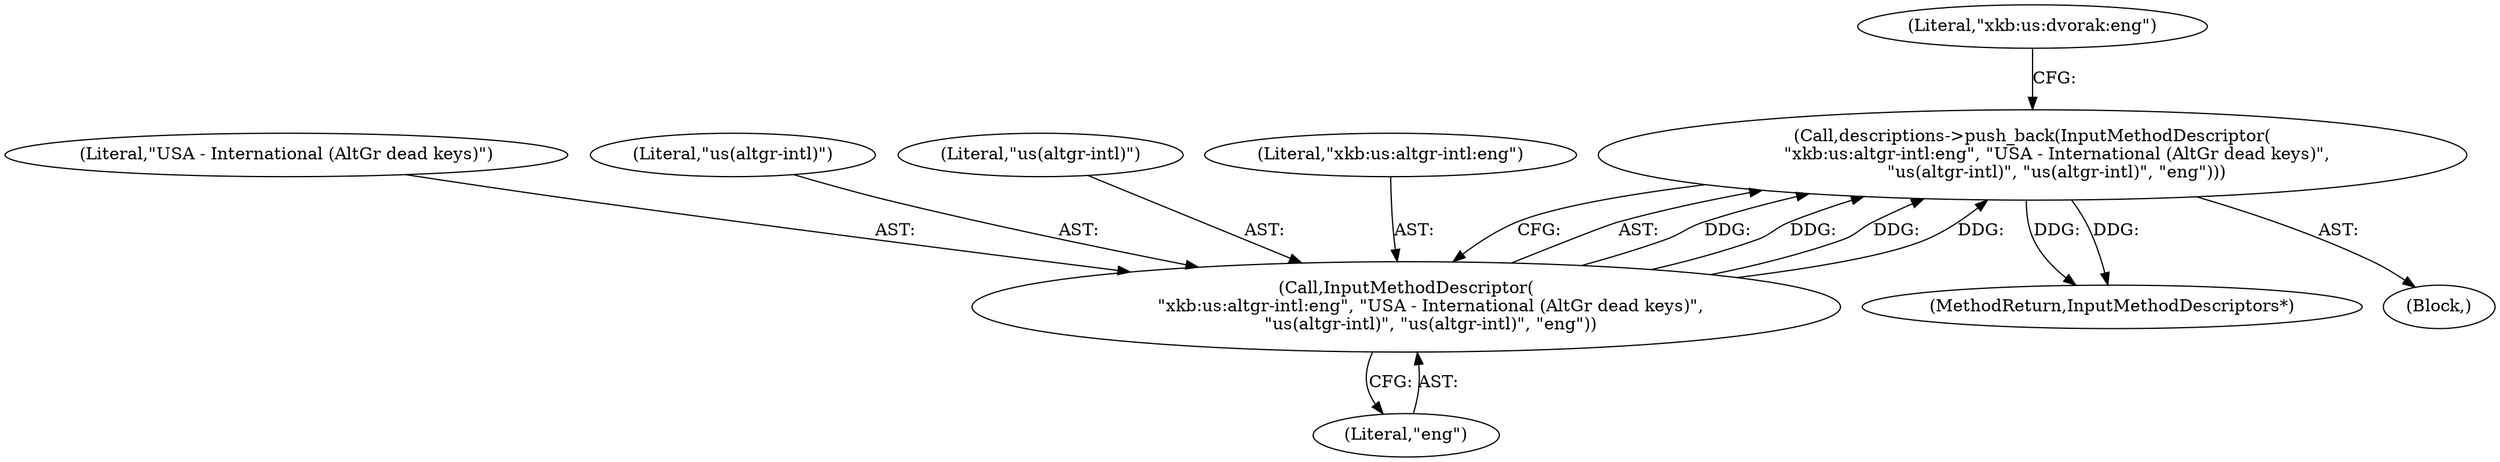 digraph "1_Chrome_dc7b094a338c6c521f918f478e993f0f74bbea0d_12@del" {
"1000299" [label="(Call,descriptions->push_back(InputMethodDescriptor(\n         \"xkb:us:altgr-intl:eng\", \"USA - International (AltGr dead keys)\",\n         \"us(altgr-intl)\", \"us(altgr-intl)\", \"eng\")))"];
"1000300" [label="(Call,InputMethodDescriptor(\n         \"xkb:us:altgr-intl:eng\", \"USA - International (AltGr dead keys)\",\n         \"us(altgr-intl)\", \"us(altgr-intl)\", \"eng\"))"];
"1000302" [label="(Literal,\"USA - International (AltGr dead keys)\")"];
"1000303" [label="(Literal,\"us(altgr-intl)\")"];
"1000304" [label="(Literal,\"us(altgr-intl)\")"];
"1000581" [label="(MethodReturn,InputMethodDescriptors*)"];
"1000300" [label="(Call,InputMethodDescriptor(\n         \"xkb:us:altgr-intl:eng\", \"USA - International (AltGr dead keys)\",\n         \"us(altgr-intl)\", \"us(altgr-intl)\", \"eng\"))"];
"1000299" [label="(Call,descriptions->push_back(InputMethodDescriptor(\n         \"xkb:us:altgr-intl:eng\", \"USA - International (AltGr dead keys)\",\n         \"us(altgr-intl)\", \"us(altgr-intl)\", \"eng\")))"];
"1000305" [label="(Literal,\"eng\")"];
"1000308" [label="(Literal,\"xkb:us:dvorak:eng\")"];
"1000301" [label="(Literal,\"xkb:us:altgr-intl:eng\")"];
"1000101" [label="(Block,)"];
"1000299" -> "1000101"  [label="AST: "];
"1000299" -> "1000300"  [label="CFG: "];
"1000300" -> "1000299"  [label="AST: "];
"1000308" -> "1000299"  [label="CFG: "];
"1000299" -> "1000581"  [label="DDG: "];
"1000299" -> "1000581"  [label="DDG: "];
"1000300" -> "1000299"  [label="DDG: "];
"1000300" -> "1000299"  [label="DDG: "];
"1000300" -> "1000299"  [label="DDG: "];
"1000300" -> "1000299"  [label="DDG: "];
"1000300" -> "1000305"  [label="CFG: "];
"1000301" -> "1000300"  [label="AST: "];
"1000302" -> "1000300"  [label="AST: "];
"1000303" -> "1000300"  [label="AST: "];
"1000304" -> "1000300"  [label="AST: "];
"1000305" -> "1000300"  [label="AST: "];
}
